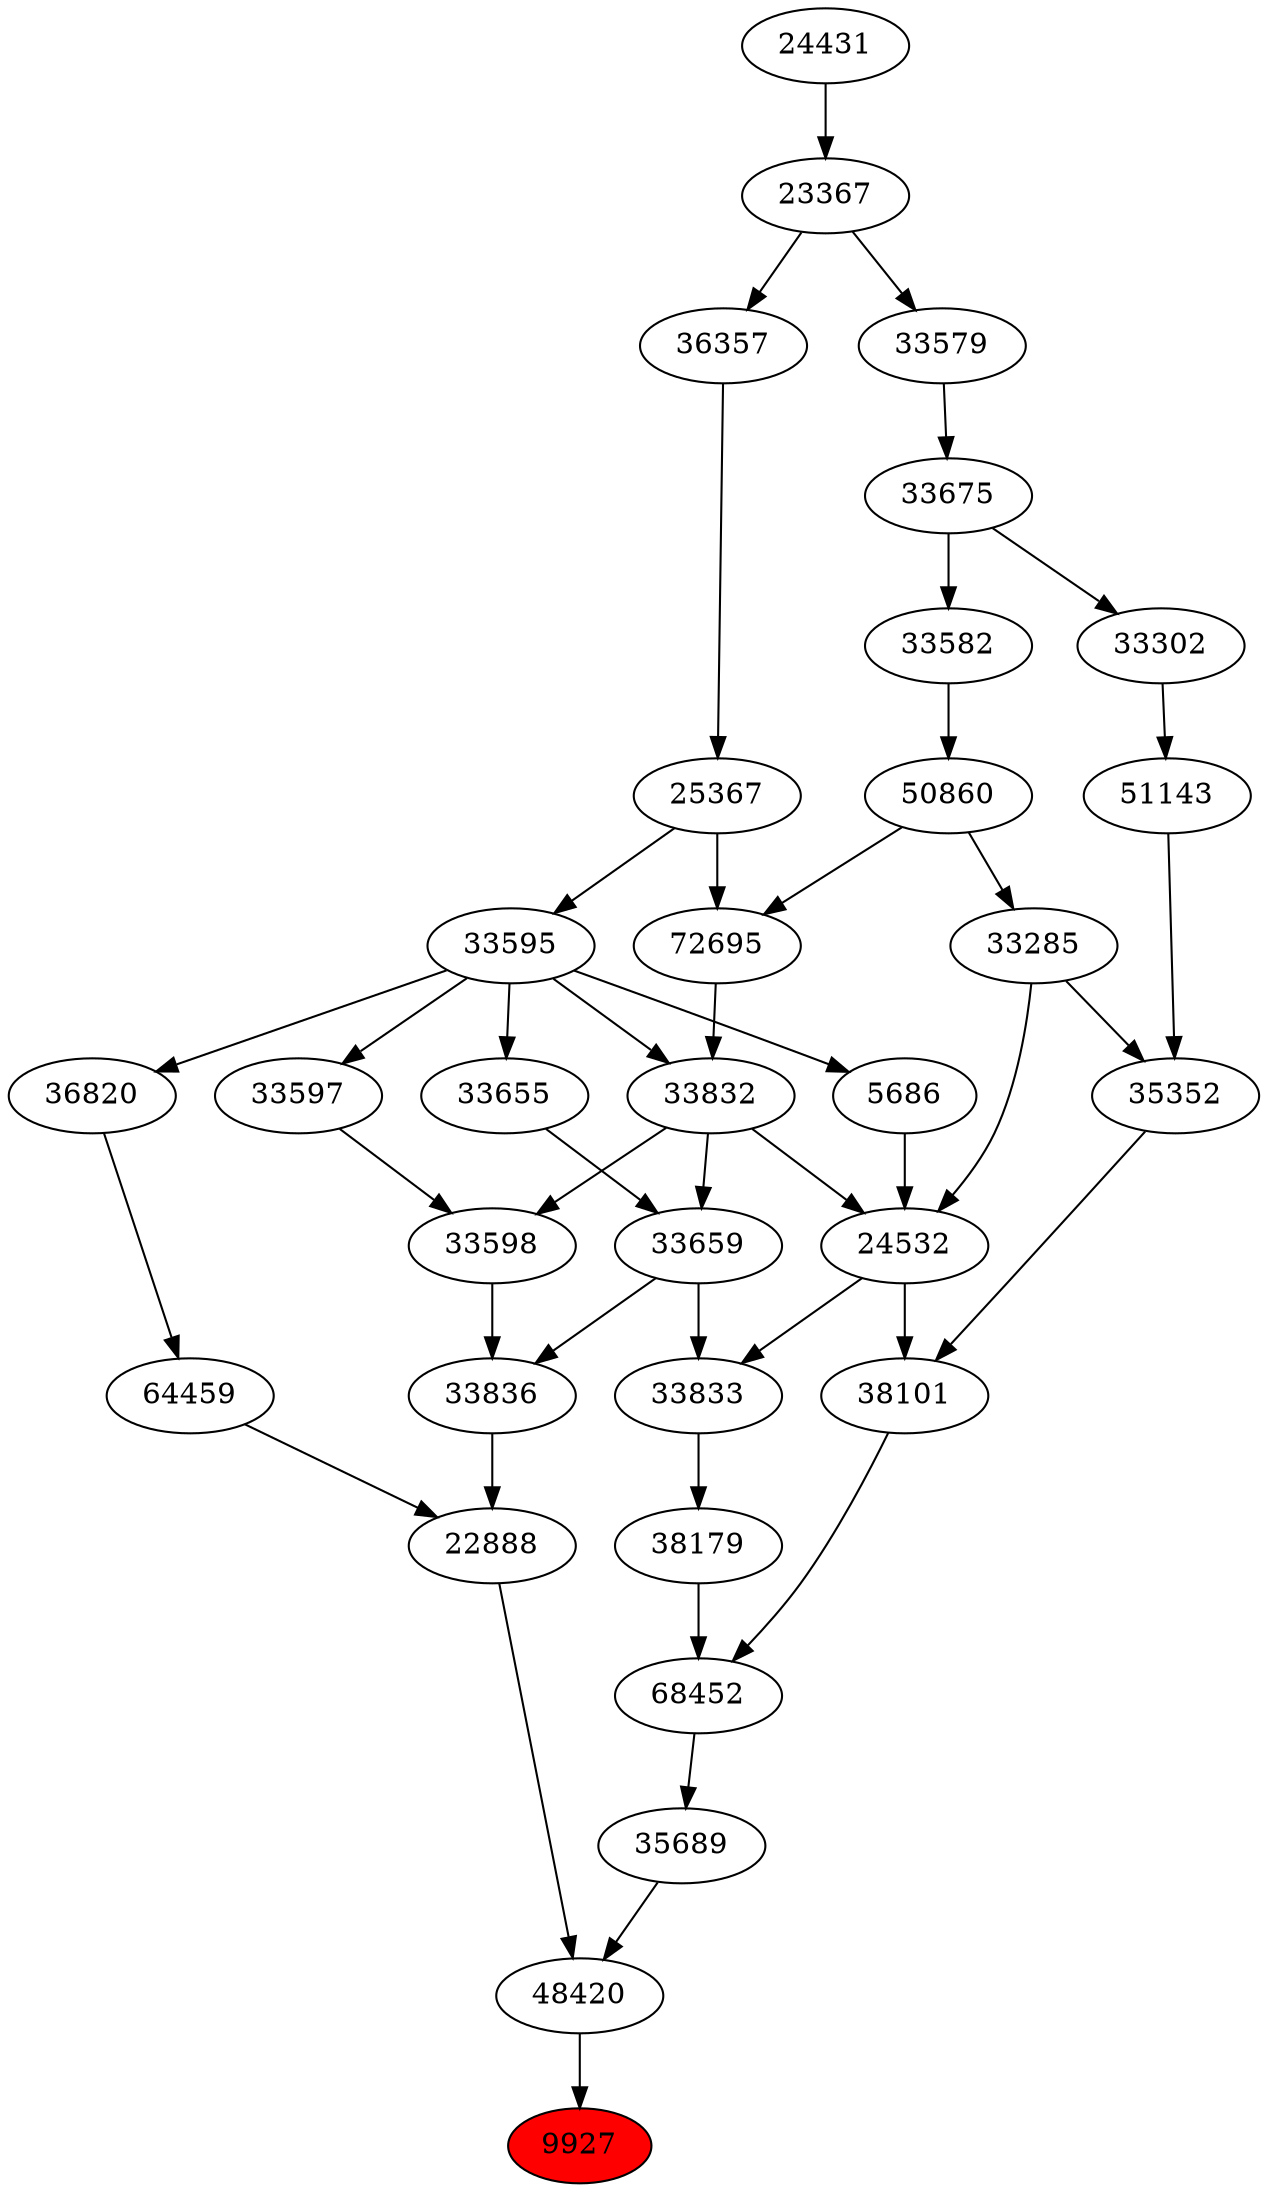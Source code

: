 strict digraph{ 
9927 [label="9927" fillcolor=red style=filled]
48420 -> 9927
48420 [label="48420"]
22888 -> 48420
35689 -> 48420
22888 [label="22888"]
33836 -> 22888
64459 -> 22888
35689 [label="35689"]
68452 -> 35689
33836 [label="33836"]
33659 -> 33836
33598 -> 33836
64459 [label="64459"]
36820 -> 64459
68452 [label="68452"]
38179 -> 68452
38101 -> 68452
33659 [label="33659"]
33655 -> 33659
33832 -> 33659
33598 [label="33598"]
33597 -> 33598
33832 -> 33598
36820 [label="36820"]
33595 -> 36820
38179 [label="38179"]
33833 -> 38179
38101 [label="38101"]
24532 -> 38101
35352 -> 38101
33655 [label="33655"]
33595 -> 33655
33832 [label="33832"]
72695 -> 33832
33595 -> 33832
33597 [label="33597"]
33595 -> 33597
33595 [label="33595"]
25367 -> 33595
33833 [label="33833"]
33659 -> 33833
24532 -> 33833
24532 [label="24532"]
33285 -> 24532
5686 -> 24532
33832 -> 24532
35352 [label="35352"]
33285 -> 35352
51143 -> 35352
72695 [label="72695"]
50860 -> 72695
25367 -> 72695
25367 [label="25367"]
36357 -> 25367
33285 [label="33285"]
50860 -> 33285
5686 [label="5686"]
33595 -> 5686
51143 [label="51143"]
33302 -> 51143
50860 [label="50860"]
33582 -> 50860
36357 [label="36357"]
23367 -> 36357
33302 [label="33302"]
33675 -> 33302
33582 [label="33582"]
33675 -> 33582
23367 [label="23367"]
24431 -> 23367
33675 [label="33675"]
33579 -> 33675
24431 [label="24431"]
33579 [label="33579"]
23367 -> 33579
}